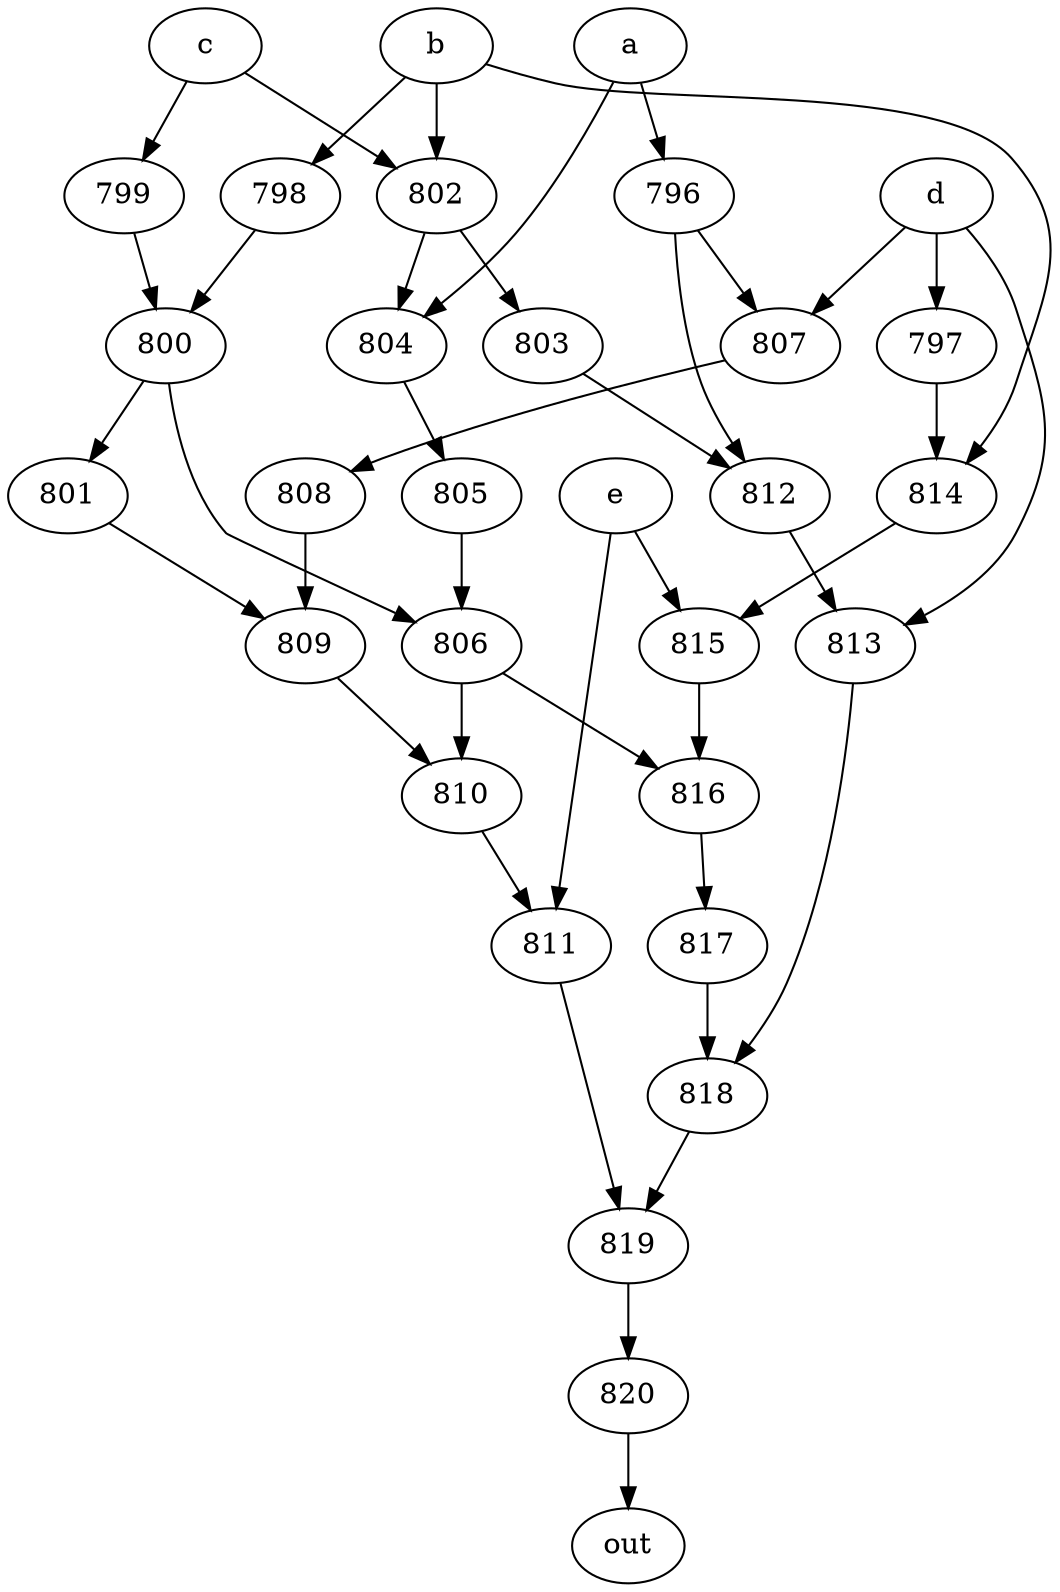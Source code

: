 strict digraph "" {
	820 -> out;
	a -> 796;
	a -> 804;
	796 -> 807;
	796 -> 812;
	804 -> 805;
	807 -> 808;
	812 -> 813;
	805 -> 806;
	b -> 798;
	b -> 802;
	b -> 814;
	798 -> 800;
	802 -> 804;
	802 -> 803;
	814 -> 815;
	800 -> 801;
	800 -> 806;
	803 -> 812;
	815 -> 816;
	c -> 802;
	c -> 799;
	799 -> 800;
	d -> 807;
	d -> 797;
	d -> 813;
	797 -> 814;
	813 -> 818;
	808 -> 809;
	818 -> 819;
	e -> 815;
	e -> 811;
	811 -> 819;
	819 -> 820;
	816 -> 817;
	801 -> 809;
	806 -> 816;
	806 -> 810;
	809 -> 810;
	810 -> 811;
	817 -> 818;
}
